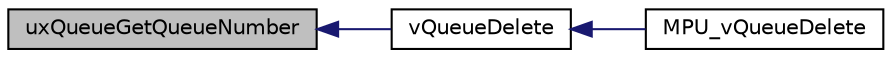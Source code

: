 digraph "uxQueueGetQueueNumber"
{
  edge [fontname="Helvetica",fontsize="10",labelfontname="Helvetica",labelfontsize="10"];
  node [fontname="Helvetica",fontsize="10",shape=record];
  rankdir="LR";
  Node5 [label="uxQueueGetQueueNumber",height=0.2,width=0.4,color="black", fillcolor="grey75", style="filled", fontcolor="black"];
  Node5 -> Node6 [dir="back",color="midnightblue",fontsize="10",style="solid",fontname="Helvetica"];
  Node6 [label="vQueueDelete",height=0.2,width=0.4,color="black", fillcolor="white", style="filled",URL="$queue_8c.html#a35c0b4f9a0e940cb3a86ca4c5e84c41c"];
  Node6 -> Node7 [dir="back",color="midnightblue",fontsize="10",style="solid",fontname="Helvetica"];
  Node7 [label="MPU_vQueueDelete",height=0.2,width=0.4,color="black", fillcolor="white", style="filled",URL="$mpu__wrappers_8c.html#ac378aaf28d5631ab7dcb8c75840f9544"];
}
